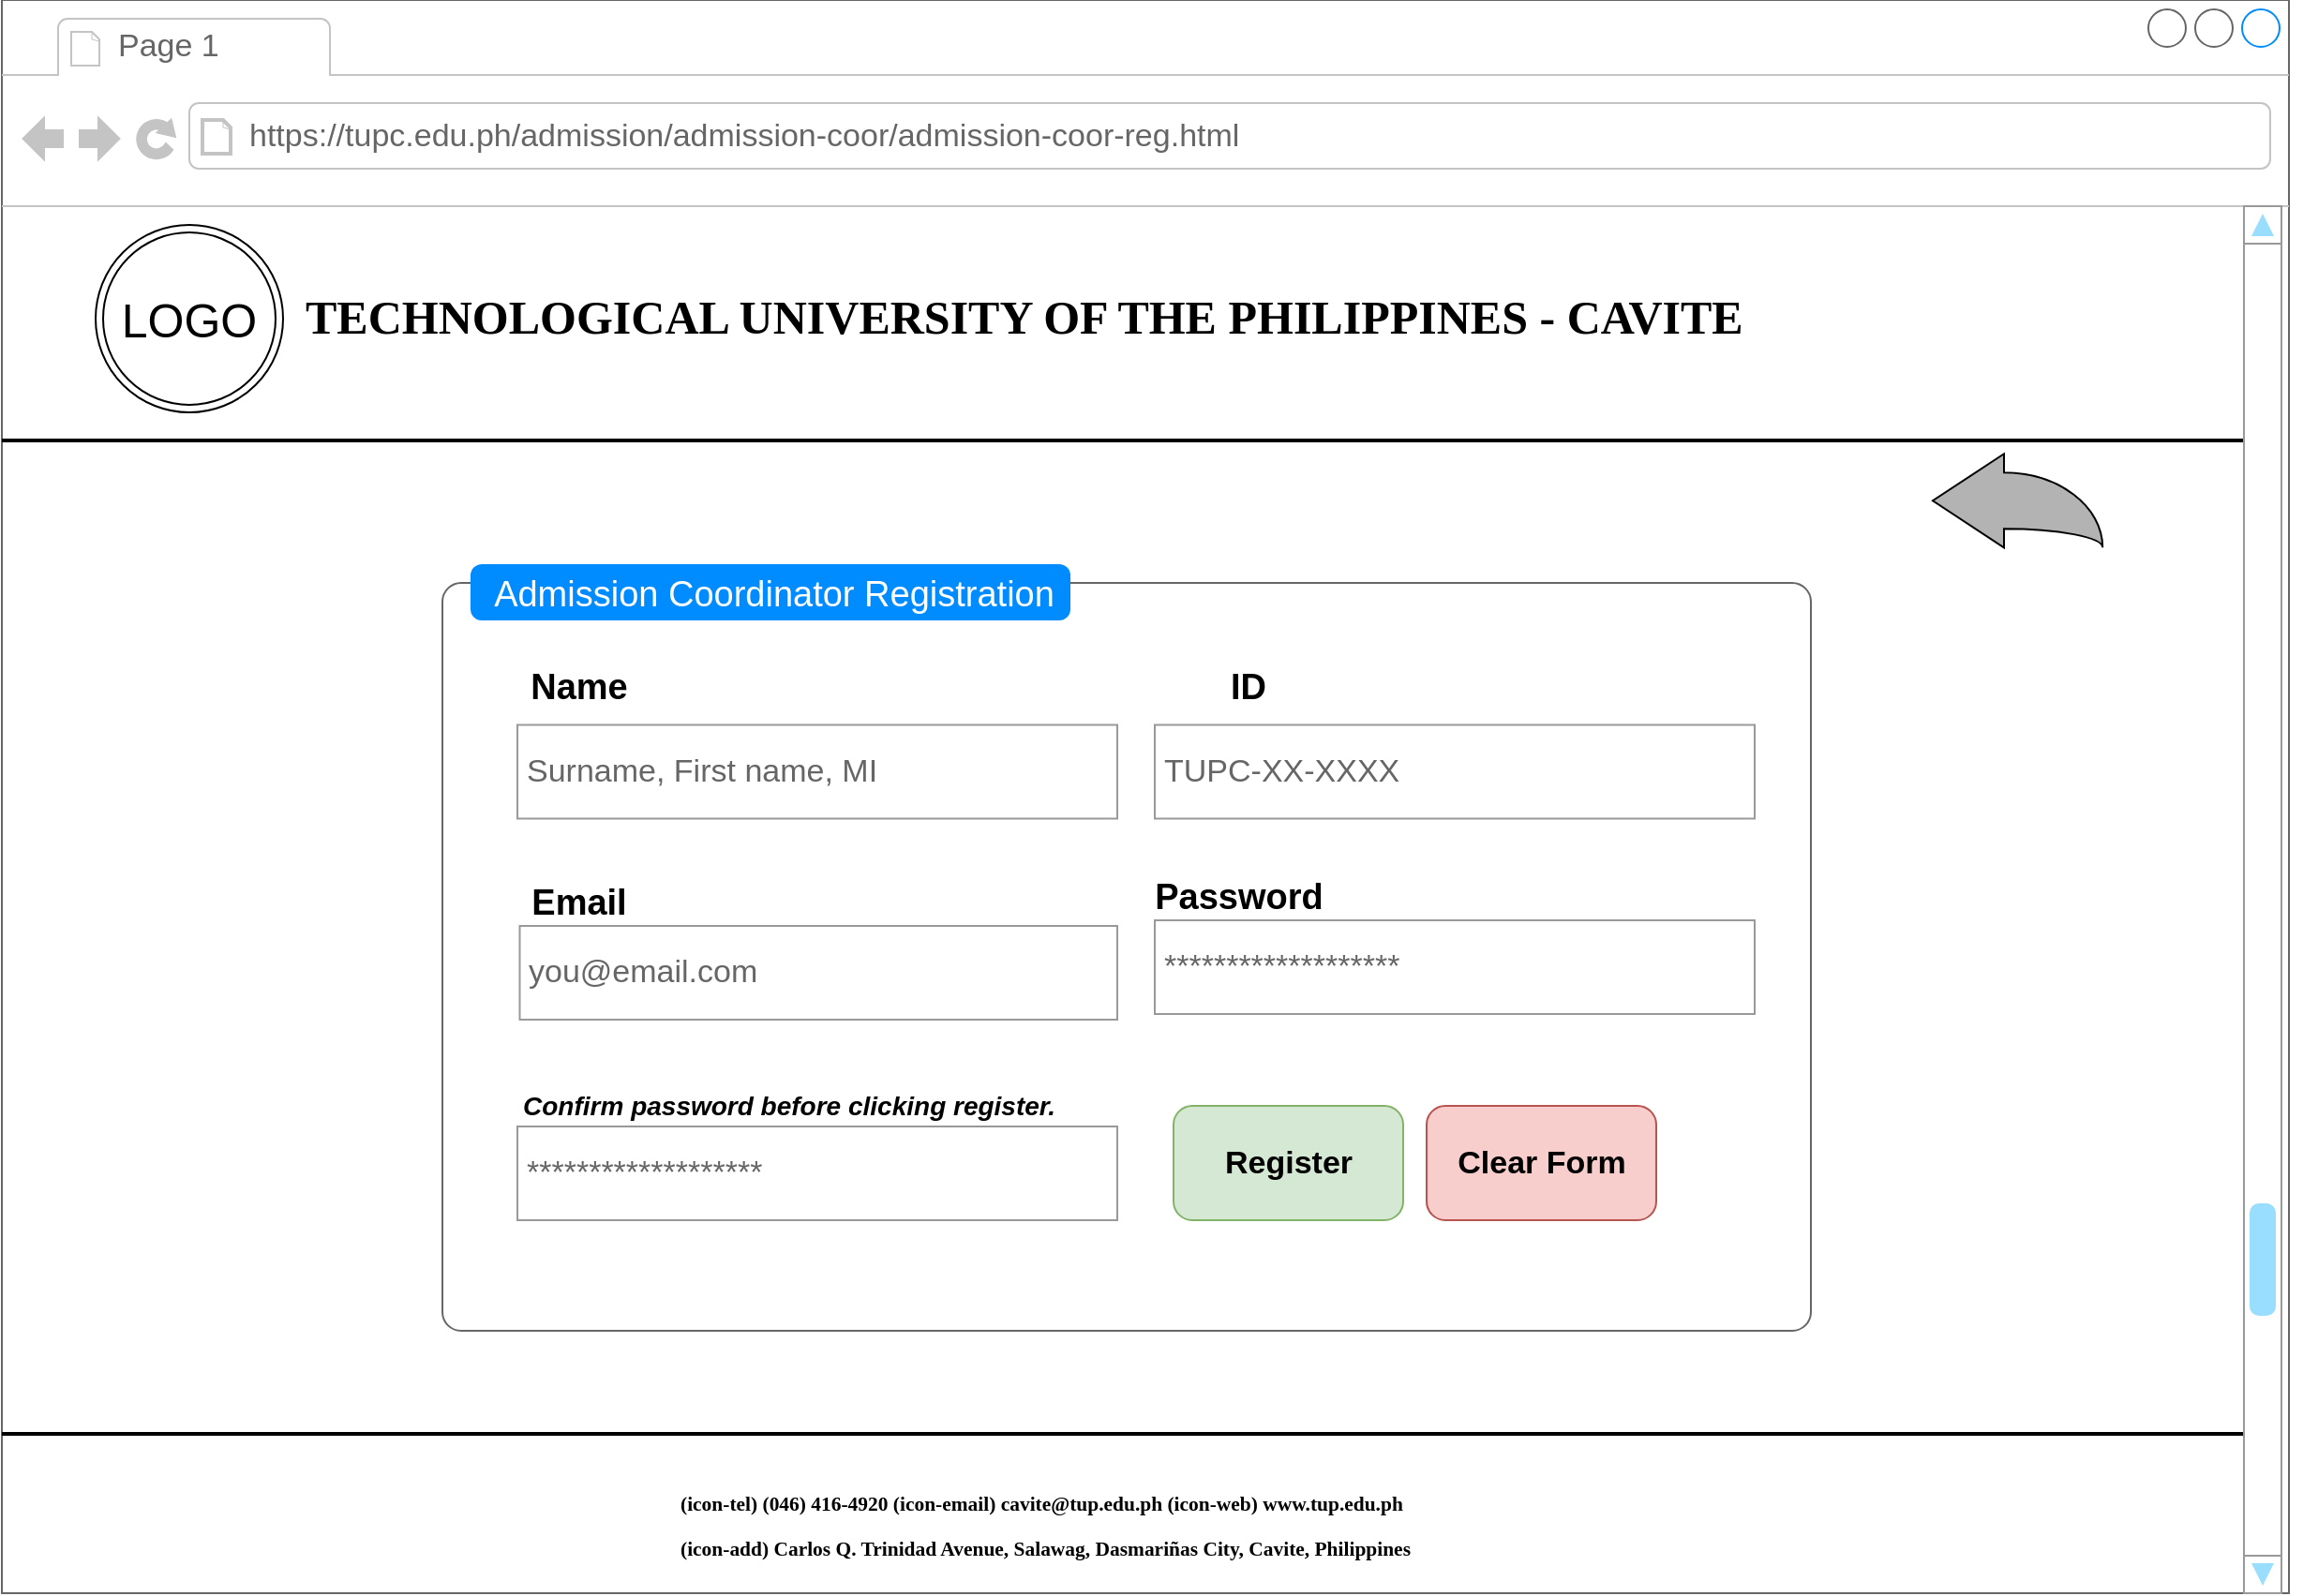 <mxfile version="15.5.9" type="device"><diagram name="Page-1" id="03018318-947c-dd8e-b7a3-06fadd420f32"><mxGraphModel dx="636" dy="1770" grid="1" gridSize="10" guides="1" tooltips="1" connect="1" arrows="1" fold="1" page="1" pageScale="1" pageWidth="1100" pageHeight="850" background="none" math="0" shadow="0"><root><mxCell id="0"/><mxCell id="1" parent="0"/><mxCell id="n0NQXah2rbM82Z7HPVSo-7" value="" style="strokeWidth=1;shadow=0;dashed=0;align=center;html=1;shape=mxgraph.mockup.containers.browserWindow;rSize=0;strokeColor=none;strokeColor2=#008cff;strokeColor3=#c4c4c4;mainText=,;recursiveResize=0;fontSize=25;fillColor=none;" parent="1" vertex="1"><mxGeometry x="1280" y="-1" width="1220" height="850" as="geometry"/></mxCell><mxCell id="n0NQXah2rbM82Z7HPVSo-8" value="" style="line;strokeWidth=2;html=1;fontSize=25;" parent="n0NQXah2rbM82Z7HPVSo-7" vertex="1"><mxGeometry y="760" width="1210" height="10" as="geometry"/></mxCell><mxCell id="n0NQXah2rbM82Z7HPVSo-9" value="Page 1" style="strokeWidth=1;shadow=0;dashed=0;align=center;html=1;shape=mxgraph.mockup.containers.anchor;fontSize=17;fontColor=#666666;align=left;" parent="n0NQXah2rbM82Z7HPVSo-7" vertex="1"><mxGeometry x="60" y="12" width="110" height="26" as="geometry"/></mxCell><mxCell id="n0NQXah2rbM82Z7HPVSo-10" value="https://tupc.edu.ph/admission/admission-coor/admission-coor-reg.html" style="strokeWidth=1;shadow=0;dashed=0;align=center;html=1;shape=mxgraph.mockup.containers.anchor;rSize=0;fontSize=17;fontColor=#666666;align=left;" parent="n0NQXah2rbM82Z7HPVSo-7" vertex="1"><mxGeometry x="130" y="60" width="250" height="26" as="geometry"/></mxCell><mxCell id="n0NQXah2rbM82Z7HPVSo-11" value="&lt;h1&gt;&lt;b&gt;&lt;font style=&quot;font-size: 25px&quot;&gt;TECHNOLOGICAL UNIVERSITY OF THE PHILIPPINES - CAVITE&lt;/font&gt;&lt;/b&gt;&lt;/h1&gt;" style="text;html=1;points=[];align=left;verticalAlign=top;spacingTop=-4;fontSize=14;fontFamily=Verdana" parent="n0NQXah2rbM82Z7HPVSo-7" vertex="1"><mxGeometry x="160" y="130" width="540" height="60" as="geometry"/></mxCell><mxCell id="n0NQXah2rbM82Z7HPVSo-12" value="LOGO" style="ellipse;shape=doubleEllipse;whiteSpace=wrap;html=1;fontSize=25;" parent="n0NQXah2rbM82Z7HPVSo-7" vertex="1"><mxGeometry x="50" y="120" width="100" height="100" as="geometry"/></mxCell><mxCell id="n0NQXah2rbM82Z7HPVSo-13" value="" style="line;strokeWidth=2;html=1;fontSize=25;" parent="n0NQXah2rbM82Z7HPVSo-7" vertex="1"><mxGeometry y="230" width="1210" height="10" as="geometry"/></mxCell><mxCell id="n0NQXah2rbM82Z7HPVSo-14" value="" style="verticalLabelPosition=bottom;shadow=0;dashed=0;align=center;html=1;verticalAlign=top;strokeWidth=1;shape=mxgraph.mockup.navigation.scrollBar;strokeColor=#999999;barPos=20;fillColor2=#99ddff;strokeColor2=none;direction=north;fontSize=25;" parent="n0NQXah2rbM82Z7HPVSo-7" vertex="1"><mxGeometry x="1196" y="110" width="30" height="740" as="geometry"/></mxCell><mxCell id="n0NQXah2rbM82Z7HPVSo-15" value="&lt;span style=&quot;font-family: &amp;#34;euphemia&amp;#34; ; font-size: 10.72px ; font-weight: 700&quot;&gt;(icon-tel) (046) 416-4920 (icon-email) cavite@tup.edu.ph (icon-web) www.tup.edu.ph&lt;br&gt;&lt;/span&gt;&lt;span style=&quot;font-family: &amp;#34;euphemia&amp;#34; ; font-size: 10.72px ; font-weight: 700&quot;&gt;(icon-add) Carlos Q. Trinidad Avenue, Salawag, Dasmariñas City, Cavite, Philippines&lt;/span&gt;&lt;span style=&quot;font-family: &amp;#34;euphemia&amp;#34; ; font-size: 10.72px ; font-weight: 700&quot;&gt;&lt;br&gt;&lt;/span&gt;" style="rounded=0;whiteSpace=wrap;html=1;fontSize=20;strokeWidth=1;fillColor=none;align=left;verticalAlign=top;strokeColor=none;" parent="n0NQXah2rbM82Z7HPVSo-7" vertex="1"><mxGeometry x="360" y="780" width="480" height="60" as="geometry"/></mxCell><mxCell id="n0NQXah2rbM82Z7HPVSo-20" value="" style="shape=mxgraph.mockup.containers.marginRect;rectMarginTop=10;strokeColor=#666666;strokeWidth=1;dashed=0;rounded=1;arcSize=5;recursiveResize=0;fontSize=20;align=left;verticalAlign=top;" parent="n0NQXah2rbM82Z7HPVSo-7" vertex="1"><mxGeometry x="235" y="301" width="730" height="409" as="geometry"/></mxCell><mxCell id="n0NQXah2rbM82Z7HPVSo-21" value="Admission Coordinator Registration" style="shape=rect;strokeColor=none;fillColor=#008cff;strokeWidth=1;dashed=0;rounded=1;arcSize=20;fontColor=#ffffff;fontSize=19;spacing=2;spacingTop=-2;align=center;autosize=1;spacingLeft=4;resizeWidth=0;resizeHeight=0;perimeter=none;" parent="n0NQXah2rbM82Z7HPVSo-20" vertex="1"><mxGeometry x="15" width="320" height="30" as="geometry"/></mxCell><mxCell id="n0NQXah2rbM82Z7HPVSo-24" value="&lt;b&gt;Name&lt;br&gt;&lt;/b&gt;" style="rounded=0;whiteSpace=wrap;html=1;fontSize=19;align=center;verticalAlign=top;strokeColor=none;" parent="n0NQXah2rbM82Z7HPVSo-20" vertex="1"><mxGeometry x="41.25" y="47.5" width="63.75" height="30" as="geometry"/></mxCell><mxCell id="n0NQXah2rbM82Z7HPVSo-26" value="Register" style="strokeWidth=1;shadow=0;dashed=0;align=center;html=1;shape=mxgraph.mockup.buttons.button;strokeColor=#82b366;mainText=;buttonStyle=round;fontSize=17;fontStyle=1;fillColor=#d5e8d4;whiteSpace=wrap;" parent="n0NQXah2rbM82Z7HPVSo-20" vertex="1"><mxGeometry x="390" y="289" width="122.5" height="61" as="geometry"/></mxCell><mxCell id="n0NQXah2rbM82Z7HPVSo-28" value="Surname, First name, MI" style="strokeWidth=1;shadow=0;dashed=0;align=center;html=1;shape=mxgraph.mockup.forms.pwField;strokeColor=#999999;mainText=;align=left;fontColor=#666666;fontSize=17;spacingLeft=3;" parent="n0NQXah2rbM82Z7HPVSo-20" vertex="1"><mxGeometry x="40" y="85.75" width="320" height="50" as="geometry"/></mxCell><mxCell id="n0NQXah2rbM82Z7HPVSo-133" value="&lt;b&gt;ID&lt;br&gt;&lt;/b&gt;" style="rounded=0;whiteSpace=wrap;html=1;fontSize=19;align=center;verticalAlign=top;strokeColor=none;" parent="n0NQXah2rbM82Z7HPVSo-20" vertex="1"><mxGeometry x="380" y="47.5" width="100" height="30" as="geometry"/></mxCell><mxCell id="n0NQXah2rbM82Z7HPVSo-275" value="&lt;b&gt;Email&lt;br&gt;&lt;/b&gt;" style="rounded=0;whiteSpace=wrap;html=1;fontSize=19;align=center;verticalAlign=top;strokeColor=none;" parent="n0NQXah2rbM82Z7HPVSo-20" vertex="1"><mxGeometry x="43.13" y="163" width="60" height="30" as="geometry"/></mxCell><mxCell id="kO7okXbt-0vZTai3p5hb-5" value="you@email.com" style="strokeWidth=1;shadow=0;dashed=0;align=center;html=1;shape=mxgraph.mockup.forms.pwField;strokeColor=#999999;mainText=;align=left;fontColor=#666666;fontSize=17;spacingLeft=3;" parent="n0NQXah2rbM82Z7HPVSo-20" vertex="1"><mxGeometry x="41.25" y="193" width="318.75" height="50" as="geometry"/></mxCell><mxCell id="kO7okXbt-0vZTai3p5hb-7" value="*******************" style="strokeWidth=1;shadow=0;dashed=0;align=center;html=1;shape=mxgraph.mockup.forms.pwField;strokeColor=#999999;mainText=;align=left;fontColor=#666666;fontSize=17;spacingLeft=3;" parent="n0NQXah2rbM82Z7HPVSo-20" vertex="1"><mxGeometry x="380" y="190" width="320" height="50" as="geometry"/></mxCell><mxCell id="kO7okXbt-0vZTai3p5hb-8" value="&lt;b&gt;&lt;i&gt;&lt;font style=&quot;font-size: 14px&quot;&gt;Confirm password before clicking register.&lt;/font&gt;&lt;/i&gt;&lt;br&gt;&lt;/b&gt;" style="rounded=0;whiteSpace=wrap;html=1;fontSize=19;align=center;verticalAlign=top;strokeColor=none;" parent="n0NQXah2rbM82Z7HPVSo-20" vertex="1"><mxGeometry x="40" y="270" width="290" height="30" as="geometry"/></mxCell><mxCell id="kO7okXbt-0vZTai3p5hb-10" value="Clear Form" style="strokeWidth=1;shadow=0;dashed=0;align=center;html=1;shape=mxgraph.mockup.buttons.button;strokeColor=#b85450;mainText=;buttonStyle=round;fontSize=17;fontStyle=1;fillColor=#f8cecc;whiteSpace=wrap;" parent="n0NQXah2rbM82Z7HPVSo-20" vertex="1"><mxGeometry x="525" y="289" width="122.5" height="61" as="geometry"/></mxCell><mxCell id="kO7okXbt-0vZTai3p5hb-13" value="&lt;b&gt;Password&lt;br&gt;&lt;/b&gt;" style="rounded=0;whiteSpace=wrap;html=1;fontSize=19;align=center;verticalAlign=top;strokeColor=none;" parent="n0NQXah2rbM82Z7HPVSo-20" vertex="1"><mxGeometry x="380" y="160" width="90" height="20" as="geometry"/></mxCell><mxCell id="kO7okXbt-0vZTai3p5hb-14" value="*******************" style="strokeWidth=1;shadow=0;dashed=0;align=center;html=1;shape=mxgraph.mockup.forms.pwField;strokeColor=#999999;mainText=;align=left;fontColor=#666666;fontSize=17;spacingLeft=3;" parent="n0NQXah2rbM82Z7HPVSo-20" vertex="1"><mxGeometry x="40" y="300" width="320" height="50" as="geometry"/></mxCell><mxCell id="IBoWU3_ojXiY3s-wHlRN-1" value="TUPC-XX-XXXX" style="strokeWidth=1;shadow=0;dashed=0;align=center;html=1;shape=mxgraph.mockup.forms.pwField;strokeColor=#999999;mainText=;align=left;fontColor=#666666;fontSize=17;spacingLeft=3;" vertex="1" parent="n0NQXah2rbM82Z7HPVSo-20"><mxGeometry x="380" y="85.75" width="320" height="50" as="geometry"/></mxCell><mxCell id="n0NQXah2rbM82Z7HPVSo-33" value="" style="html=1;shadow=0;dashed=0;align=right;verticalAlign=bottom;shape=mxgraph.arrows2.jumpInArrow;dy=15;dx=38;arrowHead=55;rotation=-180;textDirection=ltr;labelPosition=left;verticalLabelPosition=top;flipV=1;fillColor=#B3B3B3;" parent="n0NQXah2rbM82Z7HPVSo-7" vertex="1"><mxGeometry x="1030" y="242.14" width="90.62" height="50" as="geometry"/></mxCell></root></mxGraphModel></diagram></mxfile>